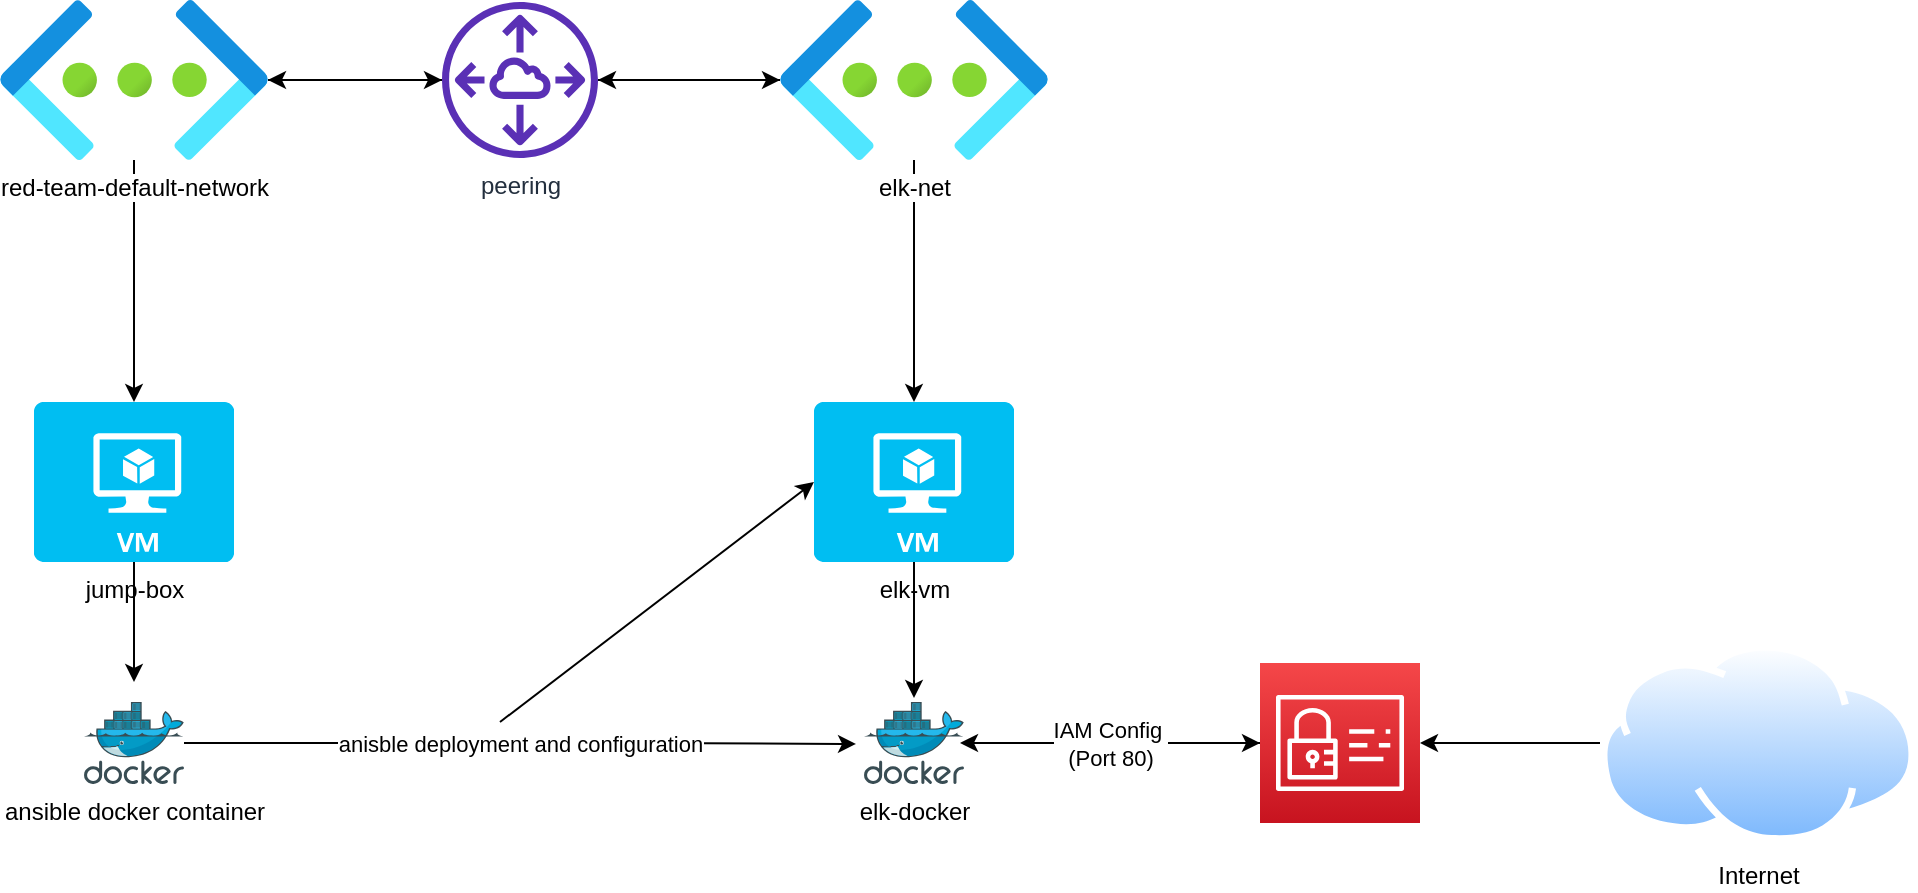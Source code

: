 <mxfile version="14.0.1" type="device"><diagram id="p6JLM_8M2Qhi4dKrnYwR" name="Page-1"><mxGraphModel dx="1426" dy="772" grid="1" gridSize="10" guides="1" tooltips="1" connect="1" arrows="1" fold="1" page="1" pageScale="1" pageWidth="1100" pageHeight="850" math="0" shadow="0"><root><mxCell id="0"/><mxCell id="1" parent="0"/><mxCell id="etlffRKqnMTGyIb9DiFX-8" style="edgeStyle=orthogonalEdgeStyle;rounded=0;orthogonalLoop=1;jettySize=auto;html=1;" edge="1" parent="1" source="etlffRKqnMTGyIb9DiFX-1" target="etlffRKqnMTGyIb9DiFX-3"><mxGeometry relative="1" as="geometry"/></mxCell><mxCell id="etlffRKqnMTGyIb9DiFX-16" style="edgeStyle=orthogonalEdgeStyle;rounded=0;orthogonalLoop=1;jettySize=auto;html=1;entryX=0.5;entryY=0;entryDx=0;entryDy=0;entryPerimeter=0;" edge="1" parent="1" source="etlffRKqnMTGyIb9DiFX-1" target="etlffRKqnMTGyIb9DiFX-10"><mxGeometry relative="1" as="geometry"/></mxCell><mxCell id="etlffRKqnMTGyIb9DiFX-1" value="red-team-default-network" style="aspect=fixed;html=1;points=[];align=center;image;fontSize=12;image=img/lib/azure2/networking/Virtual_Networks.svg;" vertex="1" parent="1"><mxGeometry x="80" y="159" width="134" height="80" as="geometry"/></mxCell><mxCell id="etlffRKqnMTGyIb9DiFX-7" style="edgeStyle=orthogonalEdgeStyle;rounded=0;orthogonalLoop=1;jettySize=auto;html=1;" edge="1" parent="1" source="etlffRKqnMTGyIb9DiFX-2" target="etlffRKqnMTGyIb9DiFX-3"><mxGeometry relative="1" as="geometry"/></mxCell><mxCell id="etlffRKqnMTGyIb9DiFX-17" style="edgeStyle=orthogonalEdgeStyle;rounded=0;orthogonalLoop=1;jettySize=auto;html=1;entryX=0.5;entryY=0;entryDx=0;entryDy=0;entryPerimeter=0;" edge="1" parent="1" source="etlffRKqnMTGyIb9DiFX-2" target="etlffRKqnMTGyIb9DiFX-12"><mxGeometry relative="1" as="geometry"/></mxCell><mxCell id="etlffRKqnMTGyIb9DiFX-2" value="elk-net" style="aspect=fixed;html=1;points=[];align=center;image;fontSize=12;image=img/lib/azure2/networking/Virtual_Networks.svg;" vertex="1" parent="1"><mxGeometry x="470" y="159" width="134" height="80" as="geometry"/></mxCell><mxCell id="etlffRKqnMTGyIb9DiFX-4" value="" style="edgeStyle=orthogonalEdgeStyle;rounded=0;orthogonalLoop=1;jettySize=auto;html=1;" edge="1" parent="1" source="etlffRKqnMTGyIb9DiFX-3" target="etlffRKqnMTGyIb9DiFX-1"><mxGeometry relative="1" as="geometry"/></mxCell><mxCell id="etlffRKqnMTGyIb9DiFX-5" value="" style="edgeStyle=orthogonalEdgeStyle;rounded=0;orthogonalLoop=1;jettySize=auto;html=1;" edge="1" parent="1" source="etlffRKqnMTGyIb9DiFX-3" target="etlffRKqnMTGyIb9DiFX-2"><mxGeometry relative="1" as="geometry"/></mxCell><mxCell id="etlffRKqnMTGyIb9DiFX-3" value="peering" style="outlineConnect=0;fontColor=#232F3E;gradientColor=none;fillColor=#5A30B5;strokeColor=none;dashed=0;verticalLabelPosition=bottom;verticalAlign=top;align=center;html=1;fontSize=12;fontStyle=0;aspect=fixed;pointerEvents=1;shape=mxgraph.aws4.peering;" vertex="1" parent="1"><mxGeometry x="301" y="160" width="78" height="78" as="geometry"/></mxCell><mxCell id="etlffRKqnMTGyIb9DiFX-21" style="edgeStyle=orthogonalEdgeStyle;rounded=0;orthogonalLoop=1;jettySize=auto;html=1;" edge="1" parent="1" source="etlffRKqnMTGyIb9DiFX-10"><mxGeometry relative="1" as="geometry"><mxPoint x="147" y="500" as="targetPoint"/></mxGeometry></mxCell><mxCell id="etlffRKqnMTGyIb9DiFX-10" value="jump-box" style="verticalLabelPosition=bottom;html=1;verticalAlign=top;align=center;strokeColor=none;fillColor=#00BEF2;shape=mxgraph.azure.virtual_machine;" vertex="1" parent="1"><mxGeometry x="97" y="360" width="100" height="80" as="geometry"/></mxCell><mxCell id="etlffRKqnMTGyIb9DiFX-23" style="edgeStyle=orthogonalEdgeStyle;rounded=0;orthogonalLoop=1;jettySize=auto;html=1;entryX=0.5;entryY=-0.049;entryDx=0;entryDy=0;entryPerimeter=0;" edge="1" parent="1" source="etlffRKqnMTGyIb9DiFX-12" target="etlffRKqnMTGyIb9DiFX-22"><mxGeometry relative="1" as="geometry"/></mxCell><mxCell id="etlffRKqnMTGyIb9DiFX-12" value="elk-vm" style="verticalLabelPosition=bottom;html=1;verticalAlign=top;align=center;strokeColor=none;fillColor=#00BEF2;shape=mxgraph.azure.virtual_machine;" vertex="1" parent="1"><mxGeometry x="487" y="360" width="100" height="80" as="geometry"/></mxCell><mxCell id="etlffRKqnMTGyIb9DiFX-27" value="anisble deployment and configuration" style="edgeStyle=orthogonalEdgeStyle;rounded=0;orthogonalLoop=1;jettySize=auto;html=1;entryX=-0.08;entryY=0.512;entryDx=0;entryDy=0;entryPerimeter=0;" edge="1" parent="1" source="etlffRKqnMTGyIb9DiFX-18" target="etlffRKqnMTGyIb9DiFX-22"><mxGeometry relative="1" as="geometry"><mxPoint x="92" y="530.5" as="targetPoint"/><Array as="points"><mxPoint x="400" y="531"/><mxPoint x="400" y="531"/></Array></mxGeometry></mxCell><mxCell id="etlffRKqnMTGyIb9DiFX-18" value="ansible docker container" style="aspect=fixed;html=1;points=[];align=center;image;fontSize=12;image=img/lib/mscae/Docker.svg;" vertex="1" parent="1"><mxGeometry x="122" y="510" width="50" height="41" as="geometry"/></mxCell><mxCell id="etlffRKqnMTGyIb9DiFX-35" style="edgeStyle=orthogonalEdgeStyle;rounded=0;orthogonalLoop=1;jettySize=auto;html=1;" edge="1" parent="1" source="etlffRKqnMTGyIb9DiFX-22" target="etlffRKqnMTGyIb9DiFX-32"><mxGeometry relative="1" as="geometry"/></mxCell><mxCell id="etlffRKqnMTGyIb9DiFX-22" value="elk-docker" style="aspect=fixed;html=1;points=[];align=center;image;fontSize=12;image=img/lib/mscae/Docker.svg;" vertex="1" parent="1"><mxGeometry x="512" y="510" width="50" height="41" as="geometry"/></mxCell><mxCell id="etlffRKqnMTGyIb9DiFX-30" value="" style="endArrow=classic;html=1;entryX=0;entryY=0.5;entryDx=0;entryDy=0;entryPerimeter=0;" edge="1" parent="1" target="etlffRKqnMTGyIb9DiFX-12"><mxGeometry width="50" height="50" relative="1" as="geometry"><mxPoint x="330" y="520" as="sourcePoint"/><mxPoint x="400" y="440" as="targetPoint"/></mxGeometry></mxCell><mxCell id="etlffRKqnMTGyIb9DiFX-36" value="IAM Config&amp;nbsp;&lt;br&gt;(Port 80)" style="edgeStyle=orthogonalEdgeStyle;rounded=0;orthogonalLoop=1;jettySize=auto;html=1;" edge="1" parent="1" source="etlffRKqnMTGyIb9DiFX-32"><mxGeometry relative="1" as="geometry"><mxPoint x="560" y="530.5" as="targetPoint"/></mxGeometry></mxCell><mxCell id="etlffRKqnMTGyIb9DiFX-32" value="" style="outlineConnect=0;fontColor=#232F3E;gradientColor=#F54749;gradientDirection=north;fillColor=#C7131F;strokeColor=#ffffff;dashed=0;verticalLabelPosition=bottom;verticalAlign=top;align=center;html=1;fontSize=12;fontStyle=0;aspect=fixed;shape=mxgraph.aws4.resourceIcon;resIcon=mxgraph.aws4.identity_and_access_management;" vertex="1" parent="1"><mxGeometry x="710" y="490.5" width="80" height="80" as="geometry"/></mxCell><mxCell id="etlffRKqnMTGyIb9DiFX-38" style="edgeStyle=orthogonalEdgeStyle;rounded=0;orthogonalLoop=1;jettySize=auto;html=1;" edge="1" parent="1" source="etlffRKqnMTGyIb9DiFX-37" target="etlffRKqnMTGyIb9DiFX-32"><mxGeometry relative="1" as="geometry"/></mxCell><mxCell id="etlffRKqnMTGyIb9DiFX-37" value="Internet" style="aspect=fixed;perimeter=ellipsePerimeter;html=1;align=center;shadow=0;dashed=0;spacingTop=3;image;image=img/lib/active_directory/internet_cloud.svg;" vertex="1" parent="1"><mxGeometry x="880" y="480.75" width="157.94" height="99.5" as="geometry"/></mxCell></root></mxGraphModel></diagram></mxfile>